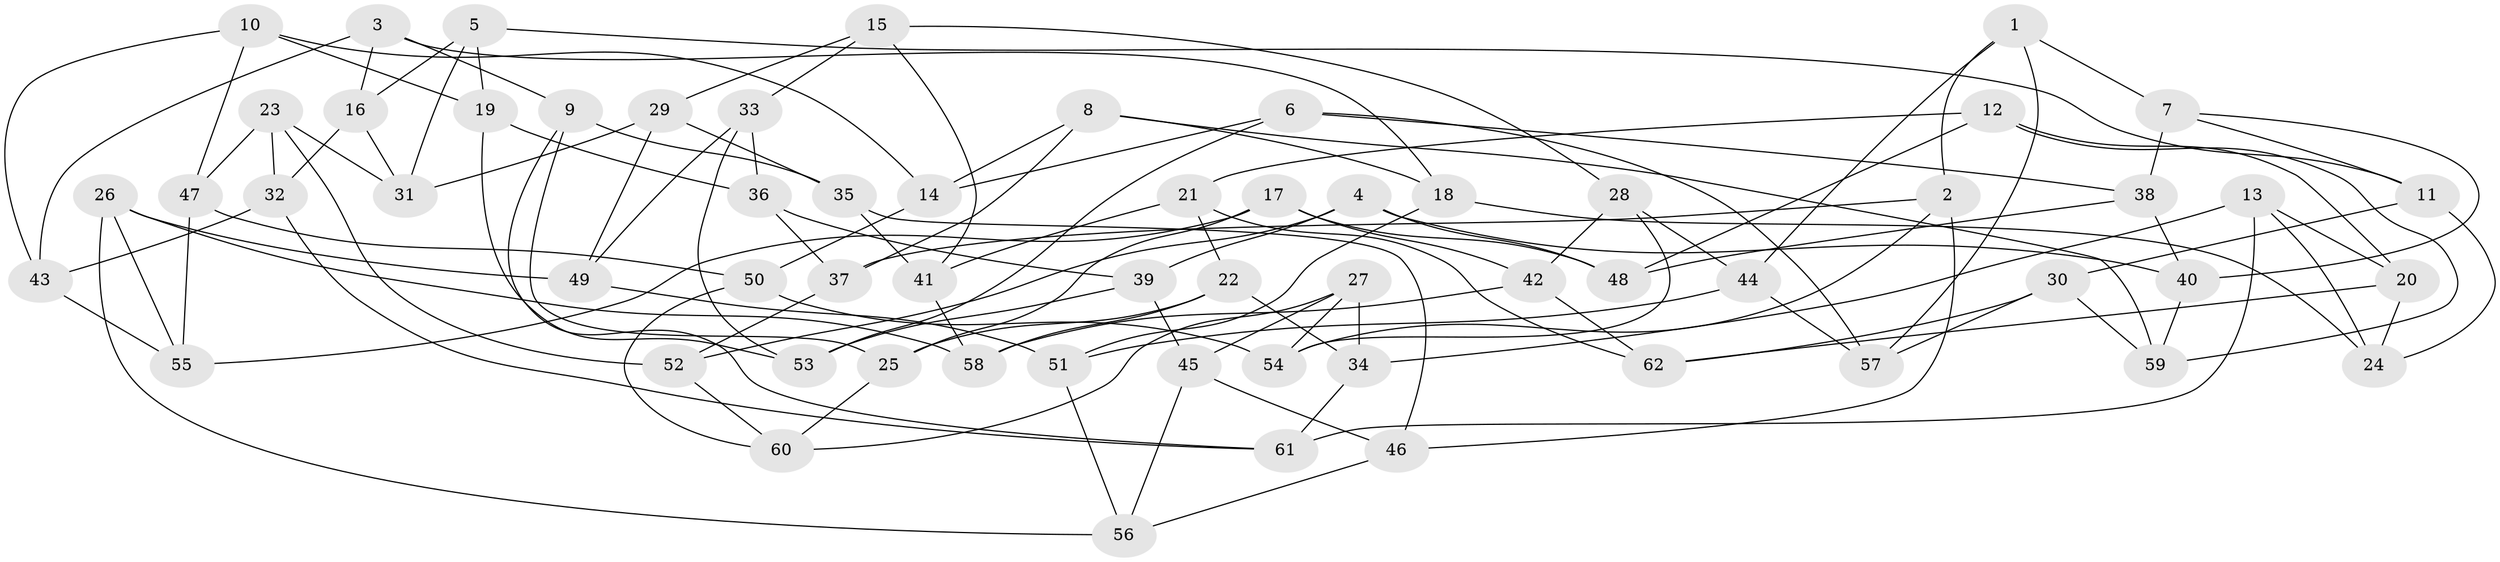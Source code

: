// Generated by graph-tools (version 1.1) at 2025/57/03/09/25 04:57:53]
// undirected, 62 vertices, 124 edges
graph export_dot {
graph [start="1"]
  node [color=gray90,style=filled];
  1;
  2;
  3;
  4;
  5;
  6;
  7;
  8;
  9;
  10;
  11;
  12;
  13;
  14;
  15;
  16;
  17;
  18;
  19;
  20;
  21;
  22;
  23;
  24;
  25;
  26;
  27;
  28;
  29;
  30;
  31;
  32;
  33;
  34;
  35;
  36;
  37;
  38;
  39;
  40;
  41;
  42;
  43;
  44;
  45;
  46;
  47;
  48;
  49;
  50;
  51;
  52;
  53;
  54;
  55;
  56;
  57;
  58;
  59;
  60;
  61;
  62;
  1 -- 44;
  1 -- 7;
  1 -- 57;
  1 -- 2;
  2 -- 46;
  2 -- 54;
  2 -- 37;
  3 -- 16;
  3 -- 43;
  3 -- 9;
  3 -- 18;
  4 -- 39;
  4 -- 48;
  4 -- 52;
  4 -- 40;
  5 -- 31;
  5 -- 11;
  5 -- 19;
  5 -- 16;
  6 -- 38;
  6 -- 53;
  6 -- 14;
  6 -- 57;
  7 -- 11;
  7 -- 40;
  7 -- 38;
  8 -- 59;
  8 -- 18;
  8 -- 37;
  8 -- 14;
  9 -- 35;
  9 -- 61;
  9 -- 25;
  10 -- 19;
  10 -- 14;
  10 -- 43;
  10 -- 47;
  11 -- 24;
  11 -- 30;
  12 -- 20;
  12 -- 59;
  12 -- 48;
  12 -- 21;
  13 -- 61;
  13 -- 20;
  13 -- 24;
  13 -- 34;
  14 -- 50;
  15 -- 29;
  15 -- 33;
  15 -- 41;
  15 -- 28;
  16 -- 32;
  16 -- 31;
  17 -- 25;
  17 -- 42;
  17 -- 55;
  17 -- 48;
  18 -- 24;
  18 -- 51;
  19 -- 53;
  19 -- 36;
  20 -- 24;
  20 -- 62;
  21 -- 41;
  21 -- 22;
  21 -- 62;
  22 -- 34;
  22 -- 25;
  22 -- 58;
  23 -- 32;
  23 -- 47;
  23 -- 52;
  23 -- 31;
  25 -- 60;
  26 -- 56;
  26 -- 55;
  26 -- 49;
  26 -- 58;
  27 -- 45;
  27 -- 34;
  27 -- 60;
  27 -- 54;
  28 -- 54;
  28 -- 42;
  28 -- 44;
  29 -- 35;
  29 -- 31;
  29 -- 49;
  30 -- 59;
  30 -- 57;
  30 -- 62;
  32 -- 43;
  32 -- 61;
  33 -- 49;
  33 -- 53;
  33 -- 36;
  34 -- 61;
  35 -- 46;
  35 -- 41;
  36 -- 37;
  36 -- 39;
  37 -- 52;
  38 -- 48;
  38 -- 40;
  39 -- 45;
  39 -- 53;
  40 -- 59;
  41 -- 58;
  42 -- 58;
  42 -- 62;
  43 -- 55;
  44 -- 51;
  44 -- 57;
  45 -- 56;
  45 -- 46;
  46 -- 56;
  47 -- 55;
  47 -- 50;
  49 -- 51;
  50 -- 60;
  50 -- 54;
  51 -- 56;
  52 -- 60;
}
